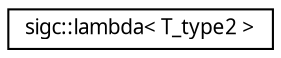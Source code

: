digraph "Graphical Class Hierarchy"
{
  edge [fontname="Sans",fontsize="10",labelfontname="Sans",labelfontsize="10"];
  node [fontname="Sans",fontsize="10",shape=record];
  rankdir="LR";
  Node1 [label="sigc::lambda\< T_type2 \>",height=0.2,width=0.4,color="black", fillcolor="white", style="filled",URL="$structsigc_1_1lambda.html"];
}
